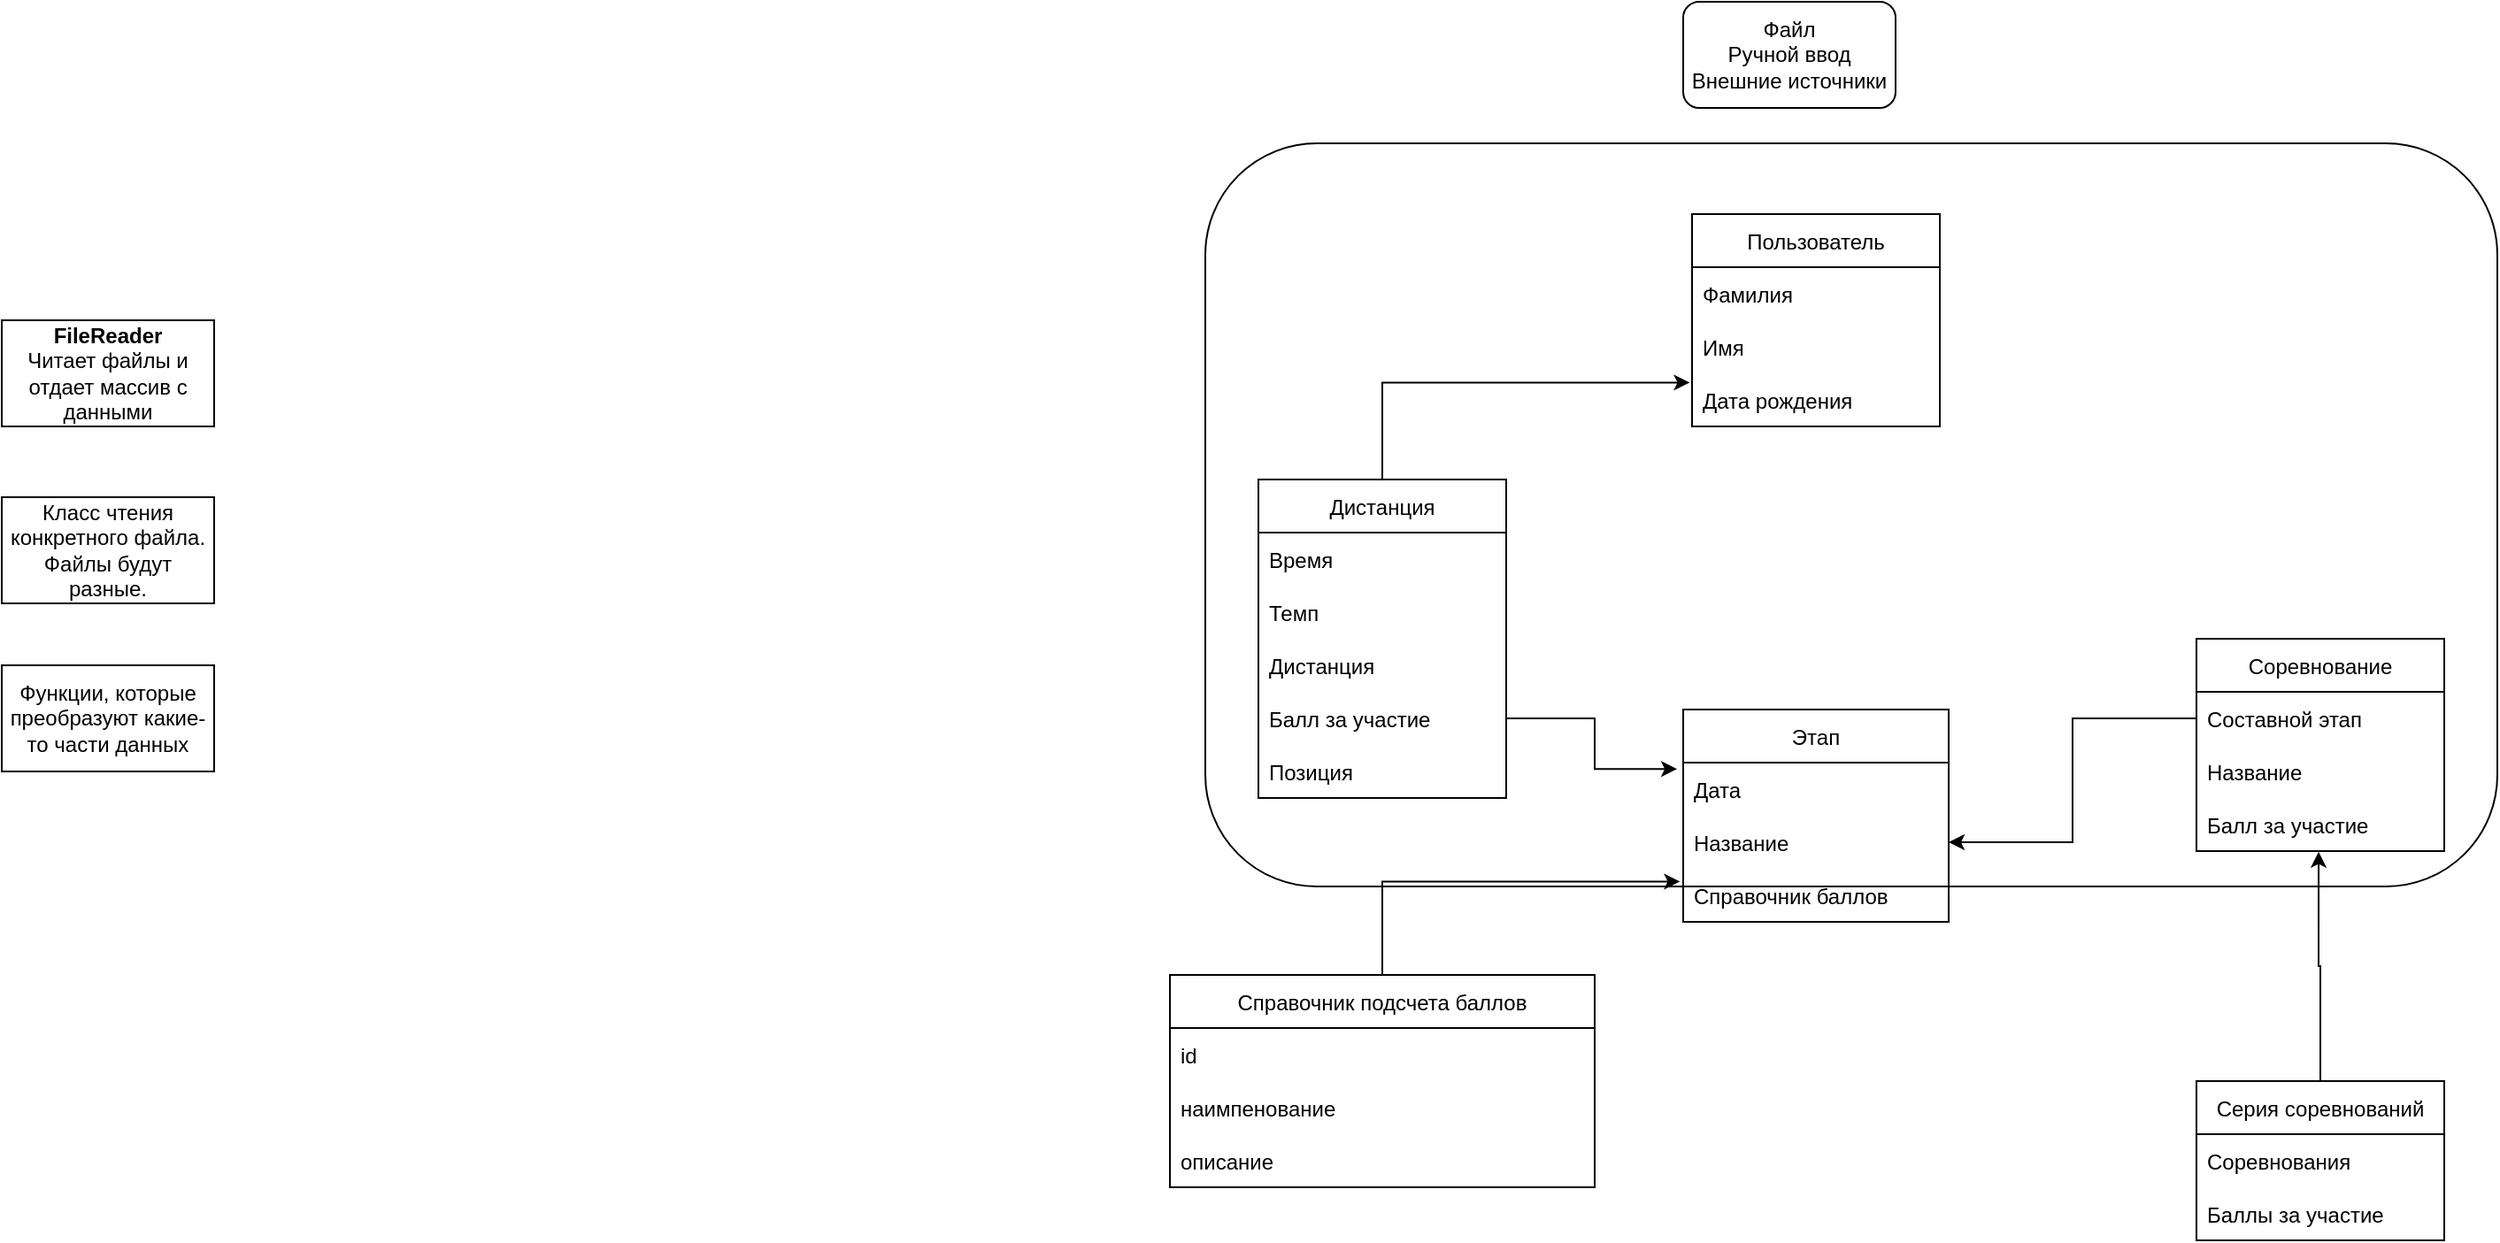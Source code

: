 <mxfile version="18.0.3" type="device"><diagram id="n32bBBg4f9-2mDH9PF0o" name="Page-1"><mxGraphModel dx="1816" dy="1835" grid="1" gridSize="10" guides="1" tooltips="1" connect="1" arrows="1" fold="1" page="1" pageScale="1" pageWidth="827" pageHeight="1169" math="0" shadow="0"><root><mxCell id="0"/><mxCell id="1" parent="0"/><mxCell id="XCD-WNFXSGdpikvwWKHJ-18" value="" style="rounded=1;whiteSpace=wrap;html=1;" parent="1" vertex="1"><mxGeometry x="-90" y="20" width="730" height="420" as="geometry"/></mxCell><mxCell id="8arjwrbdyMmhojsWg-2h-2" value="Пользователь" style="swimlane;fontStyle=0;childLayout=stackLayout;horizontal=1;startSize=30;horizontalStack=0;resizeParent=1;resizeParentMax=0;resizeLast=0;collapsible=1;marginBottom=0;" parent="1" vertex="1"><mxGeometry x="185" y="60" width="140" height="120" as="geometry"/></mxCell><mxCell id="8arjwrbdyMmhojsWg-2h-3" value="Фамилия" style="text;strokeColor=none;fillColor=none;align=left;verticalAlign=middle;spacingLeft=4;spacingRight=4;overflow=hidden;points=[[0,0.5],[1,0.5]];portConstraint=eastwest;rotatable=0;" parent="8arjwrbdyMmhojsWg-2h-2" vertex="1"><mxGeometry y="30" width="140" height="30" as="geometry"/></mxCell><mxCell id="8arjwrbdyMmhojsWg-2h-4" value="Имя" style="text;strokeColor=none;fillColor=none;align=left;verticalAlign=middle;spacingLeft=4;spacingRight=4;overflow=hidden;points=[[0,0.5],[1,0.5]];portConstraint=eastwest;rotatable=0;" parent="8arjwrbdyMmhojsWg-2h-2" vertex="1"><mxGeometry y="60" width="140" height="30" as="geometry"/></mxCell><mxCell id="8arjwrbdyMmhojsWg-2h-5" value="Дата рождения" style="text;strokeColor=none;fillColor=none;align=left;verticalAlign=middle;spacingLeft=4;spacingRight=4;overflow=hidden;points=[[0,0.5],[1,0.5]];portConstraint=eastwest;rotatable=0;" parent="8arjwrbdyMmhojsWg-2h-2" vertex="1"><mxGeometry y="90" width="140" height="30" as="geometry"/></mxCell><mxCell id="8arjwrbdyMmhojsWg-2h-47" style="edgeStyle=orthogonalEdgeStyle;rounded=0;orthogonalLoop=1;jettySize=auto;html=1;exitX=0.5;exitY=0;exitDx=0;exitDy=0;entryX=-0.009;entryY=0.173;entryDx=0;entryDy=0;entryPerimeter=0;" parent="1" source="8arjwrbdyMmhojsWg-2h-6" target="8arjwrbdyMmhojsWg-2h-5" edge="1"><mxGeometry relative="1" as="geometry"/></mxCell><mxCell id="8arjwrbdyMmhojsWg-2h-6" value="Дистанция" style="swimlane;fontStyle=0;childLayout=stackLayout;horizontal=1;startSize=30;horizontalStack=0;resizeParent=1;resizeParentMax=0;resizeLast=0;collapsible=1;marginBottom=0;" parent="1" vertex="1"><mxGeometry x="-60" y="210" width="140" height="180" as="geometry"/></mxCell><mxCell id="8arjwrbdyMmhojsWg-2h-7" value="Время" style="text;strokeColor=none;fillColor=none;align=left;verticalAlign=middle;spacingLeft=4;spacingRight=4;overflow=hidden;points=[[0,0.5],[1,0.5]];portConstraint=eastwest;rotatable=0;" parent="8arjwrbdyMmhojsWg-2h-6" vertex="1"><mxGeometry y="30" width="140" height="30" as="geometry"/></mxCell><mxCell id="8arjwrbdyMmhojsWg-2h-8" value="Темп" style="text;strokeColor=none;fillColor=none;align=left;verticalAlign=middle;spacingLeft=4;spacingRight=4;overflow=hidden;points=[[0,0.5],[1,0.5]];portConstraint=eastwest;rotatable=0;" parent="8arjwrbdyMmhojsWg-2h-6" vertex="1"><mxGeometry y="60" width="140" height="30" as="geometry"/></mxCell><mxCell id="8arjwrbdyMmhojsWg-2h-25" value="Дистанция" style="text;strokeColor=none;fillColor=none;align=left;verticalAlign=middle;spacingLeft=4;spacingRight=4;overflow=hidden;points=[[0,0.5],[1,0.5]];portConstraint=eastwest;rotatable=0;" parent="8arjwrbdyMmhojsWg-2h-6" vertex="1"><mxGeometry y="90" width="140" height="30" as="geometry"/></mxCell><mxCell id="8arjwrbdyMmhojsWg-2h-54" value="Балл за участие" style="text;strokeColor=none;fillColor=none;align=left;verticalAlign=middle;spacingLeft=4;spacingRight=4;overflow=hidden;points=[[0,0.5],[1,0.5]];portConstraint=eastwest;rotatable=0;" parent="8arjwrbdyMmhojsWg-2h-6" vertex="1"><mxGeometry y="120" width="140" height="30" as="geometry"/></mxCell><mxCell id="XCD-WNFXSGdpikvwWKHJ-3" value="Позиция" style="text;strokeColor=none;fillColor=none;align=left;verticalAlign=middle;spacingLeft=4;spacingRight=4;overflow=hidden;points=[[0,0.5],[1,0.5]];portConstraint=eastwest;rotatable=0;" parent="8arjwrbdyMmhojsWg-2h-6" vertex="1"><mxGeometry y="150" width="140" height="30" as="geometry"/></mxCell><mxCell id="8arjwrbdyMmhojsWg-2h-10" value="Этап" style="swimlane;fontStyle=0;childLayout=stackLayout;horizontal=1;startSize=30;horizontalStack=0;resizeParent=1;resizeParentMax=0;resizeLast=0;collapsible=1;marginBottom=0;" parent="1" vertex="1"><mxGeometry x="180" y="340" width="150" height="120" as="geometry"/></mxCell><mxCell id="8arjwrbdyMmhojsWg-2h-11" value="Дата  " style="text;strokeColor=none;fillColor=none;align=left;verticalAlign=middle;spacingLeft=4;spacingRight=4;overflow=hidden;points=[[0,0.5],[1,0.5]];portConstraint=eastwest;rotatable=0;" parent="8arjwrbdyMmhojsWg-2h-10" vertex="1"><mxGeometry y="30" width="150" height="30" as="geometry"/></mxCell><mxCell id="8arjwrbdyMmhojsWg-2h-12" value="Название" style="text;strokeColor=none;fillColor=none;align=left;verticalAlign=middle;spacingLeft=4;spacingRight=4;overflow=hidden;points=[[0,0.5],[1,0.5]];portConstraint=eastwest;rotatable=0;" parent="8arjwrbdyMmhojsWg-2h-10" vertex="1"><mxGeometry y="60" width="150" height="30" as="geometry"/></mxCell><mxCell id="8arjwrbdyMmhojsWg-2h-28" value="Справочник баллов" style="text;strokeColor=none;fillColor=none;align=left;verticalAlign=middle;spacingLeft=4;spacingRight=4;overflow=hidden;points=[[0,0.5],[1,0.5]];portConstraint=eastwest;rotatable=0;" parent="8arjwrbdyMmhojsWg-2h-10" vertex="1"><mxGeometry y="90" width="150" height="30" as="geometry"/></mxCell><mxCell id="XCD-WNFXSGdpikvwWKHJ-14" style="edgeStyle=orthogonalEdgeStyle;rounded=0;orthogonalLoop=1;jettySize=auto;html=1;exitX=0.5;exitY=0;exitDx=0;exitDy=0;entryX=0.493;entryY=1.012;entryDx=0;entryDy=0;entryPerimeter=0;" parent="1" source="8arjwrbdyMmhojsWg-2h-14" edge="1" target="XCD-WNFXSGdpikvwWKHJ-17"><mxGeometry relative="1" as="geometry"><mxPoint x="540" y="400" as="targetPoint"/></mxGeometry></mxCell><mxCell id="8arjwrbdyMmhojsWg-2h-14" value="Серия соревнований" style="swimlane;fontStyle=0;childLayout=stackLayout;horizontal=1;startSize=30;horizontalStack=0;resizeParent=1;resizeParentMax=0;resizeLast=0;collapsible=1;marginBottom=0;" parent="1" vertex="1"><mxGeometry x="470" y="550" width="140" height="90" as="geometry"/></mxCell><mxCell id="8arjwrbdyMmhojsWg-2h-15" value="Соревнования" style="text;strokeColor=none;fillColor=none;align=left;verticalAlign=middle;spacingLeft=4;spacingRight=4;overflow=hidden;points=[[0,0.5],[1,0.5]];portConstraint=eastwest;rotatable=0;" parent="8arjwrbdyMmhojsWg-2h-14" vertex="1"><mxGeometry y="30" width="140" height="30" as="geometry"/></mxCell><mxCell id="8arjwrbdyMmhojsWg-2h-49" value="Баллы за участие" style="text;strokeColor=none;fillColor=none;align=left;verticalAlign=middle;spacingLeft=4;spacingRight=4;overflow=hidden;points=[[0,0.5],[1,0.5]];portConstraint=eastwest;rotatable=0;" parent="8arjwrbdyMmhojsWg-2h-14" vertex="1"><mxGeometry y="60" width="140" height="30" as="geometry"/></mxCell><mxCell id="8arjwrbdyMmhojsWg-2h-18" value="Соревнование" style="swimlane;fontStyle=0;childLayout=stackLayout;horizontal=1;startSize=30;horizontalStack=0;resizeParent=1;resizeParentMax=0;resizeLast=0;collapsible=1;marginBottom=0;" parent="1" vertex="1"><mxGeometry x="470" y="300" width="140" height="120" as="geometry"><mxRectangle x="650" y="130" width="110" height="30" as="alternateBounds"/></mxGeometry></mxCell><mxCell id="8arjwrbdyMmhojsWg-2h-21" value="Составной этап" style="text;strokeColor=none;fillColor=none;align=left;verticalAlign=middle;spacingLeft=4;spacingRight=4;overflow=hidden;points=[[0,0.5],[1,0.5]];portConstraint=eastwest;rotatable=0;" parent="8arjwrbdyMmhojsWg-2h-18" vertex="1"><mxGeometry y="30" width="140" height="30" as="geometry"/></mxCell><mxCell id="hlhIsdmzpuRI6H3oOQnw-4" value="Название" style="text;strokeColor=none;fillColor=none;align=left;verticalAlign=middle;spacingLeft=4;spacingRight=4;overflow=hidden;points=[[0,0.5],[1,0.5]];portConstraint=eastwest;rotatable=0;" vertex="1" parent="8arjwrbdyMmhojsWg-2h-18"><mxGeometry y="60" width="140" height="30" as="geometry"/></mxCell><mxCell id="XCD-WNFXSGdpikvwWKHJ-17" value="Балл за участие" style="text;strokeColor=none;fillColor=none;align=left;verticalAlign=middle;spacingLeft=4;spacingRight=4;overflow=hidden;points=[[0,0.5],[1,0.5]];portConstraint=eastwest;rotatable=0;" parent="8arjwrbdyMmhojsWg-2h-18" vertex="1"><mxGeometry y="90" width="140" height="30" as="geometry"/></mxCell><mxCell id="8arjwrbdyMmhojsWg-2h-26" value="Файл&lt;br&gt;Ручной ввод&lt;br&gt;Внешние источники" style="rounded=1;whiteSpace=wrap;html=1;" parent="1" vertex="1"><mxGeometry x="180" y="-60" width="120" height="60" as="geometry"/></mxCell><mxCell id="XCD-WNFXSGdpikvwWKHJ-13" style="edgeStyle=orthogonalEdgeStyle;rounded=0;orthogonalLoop=1;jettySize=auto;html=1;exitX=0.5;exitY=0;exitDx=0;exitDy=0;entryX=-0.012;entryY=0.24;entryDx=0;entryDy=0;entryPerimeter=0;" parent="1" source="XCD-WNFXSGdpikvwWKHJ-4" target="8arjwrbdyMmhojsWg-2h-28" edge="1"><mxGeometry relative="1" as="geometry"/></mxCell><mxCell id="XCD-WNFXSGdpikvwWKHJ-4" value="Справочник подсчета баллов" style="swimlane;fontStyle=0;childLayout=stackLayout;horizontal=1;startSize=30;horizontalStack=0;resizeParent=1;resizeParentMax=0;resizeLast=0;collapsible=1;marginBottom=0;" parent="1" vertex="1"><mxGeometry x="-110" y="490" width="240" height="120" as="geometry"/></mxCell><mxCell id="XCD-WNFXSGdpikvwWKHJ-5" value="id" style="text;strokeColor=none;fillColor=none;align=left;verticalAlign=middle;spacingLeft=4;spacingRight=4;overflow=hidden;points=[[0,0.5],[1,0.5]];portConstraint=eastwest;rotatable=0;" parent="XCD-WNFXSGdpikvwWKHJ-4" vertex="1"><mxGeometry y="30" width="240" height="30" as="geometry"/></mxCell><mxCell id="XCD-WNFXSGdpikvwWKHJ-6" value="наимпенование" style="text;strokeColor=none;fillColor=none;align=left;verticalAlign=middle;spacingLeft=4;spacingRight=4;overflow=hidden;points=[[0,0.5],[1,0.5]];portConstraint=eastwest;rotatable=0;" parent="XCD-WNFXSGdpikvwWKHJ-4" vertex="1"><mxGeometry y="60" width="240" height="30" as="geometry"/></mxCell><mxCell id="XCD-WNFXSGdpikvwWKHJ-7" value="описание" style="text;strokeColor=none;fillColor=none;align=left;verticalAlign=middle;spacingLeft=4;spacingRight=4;overflow=hidden;points=[[0,0.5],[1,0.5]];portConstraint=eastwest;rotatable=0;" parent="XCD-WNFXSGdpikvwWKHJ-4" vertex="1"><mxGeometry y="90" width="240" height="30" as="geometry"/></mxCell><mxCell id="XCD-WNFXSGdpikvwWKHJ-15" style="edgeStyle=orthogonalEdgeStyle;rounded=0;orthogonalLoop=1;jettySize=auto;html=1;exitX=1;exitY=0.5;exitDx=0;exitDy=0;entryX=-0.023;entryY=0.12;entryDx=0;entryDy=0;entryPerimeter=0;" parent="1" source="8arjwrbdyMmhojsWg-2h-54" target="8arjwrbdyMmhojsWg-2h-11" edge="1"><mxGeometry relative="1" as="geometry"/></mxCell><mxCell id="XCD-WNFXSGdpikvwWKHJ-16" style="edgeStyle=orthogonalEdgeStyle;rounded=0;orthogonalLoop=1;jettySize=auto;html=1;exitX=0;exitY=0.5;exitDx=0;exitDy=0;entryX=1;entryY=0.5;entryDx=0;entryDy=0;" parent="1" source="8arjwrbdyMmhojsWg-2h-21" target="8arjwrbdyMmhojsWg-2h-12" edge="1"><mxGeometry relative="1" as="geometry"/></mxCell><mxCell id="eYDaRCjPn_ENRYKXxnWn-2" value="&lt;b&gt;FileReader&lt;/b&gt;&lt;br&gt;Читает файлы и отдает массив с данными" style="rounded=0;whiteSpace=wrap;html=1;" parent="1" vertex="1"><mxGeometry x="-770" y="120" width="120" height="60" as="geometry"/></mxCell><mxCell id="eYDaRCjPn_ENRYKXxnWn-3" value="Класс чтения конкретного файла. Файлы будут разные." style="rounded=0;whiteSpace=wrap;html=1;" parent="1" vertex="1"><mxGeometry x="-770" y="220" width="120" height="60" as="geometry"/></mxCell><mxCell id="eYDaRCjPn_ENRYKXxnWn-4" value="Функции, которые преобразуют какие-то части данных" style="rounded=0;whiteSpace=wrap;html=1;" parent="1" vertex="1"><mxGeometry x="-770" y="315" width="120" height="60" as="geometry"/></mxCell></root></mxGraphModel></diagram></mxfile>